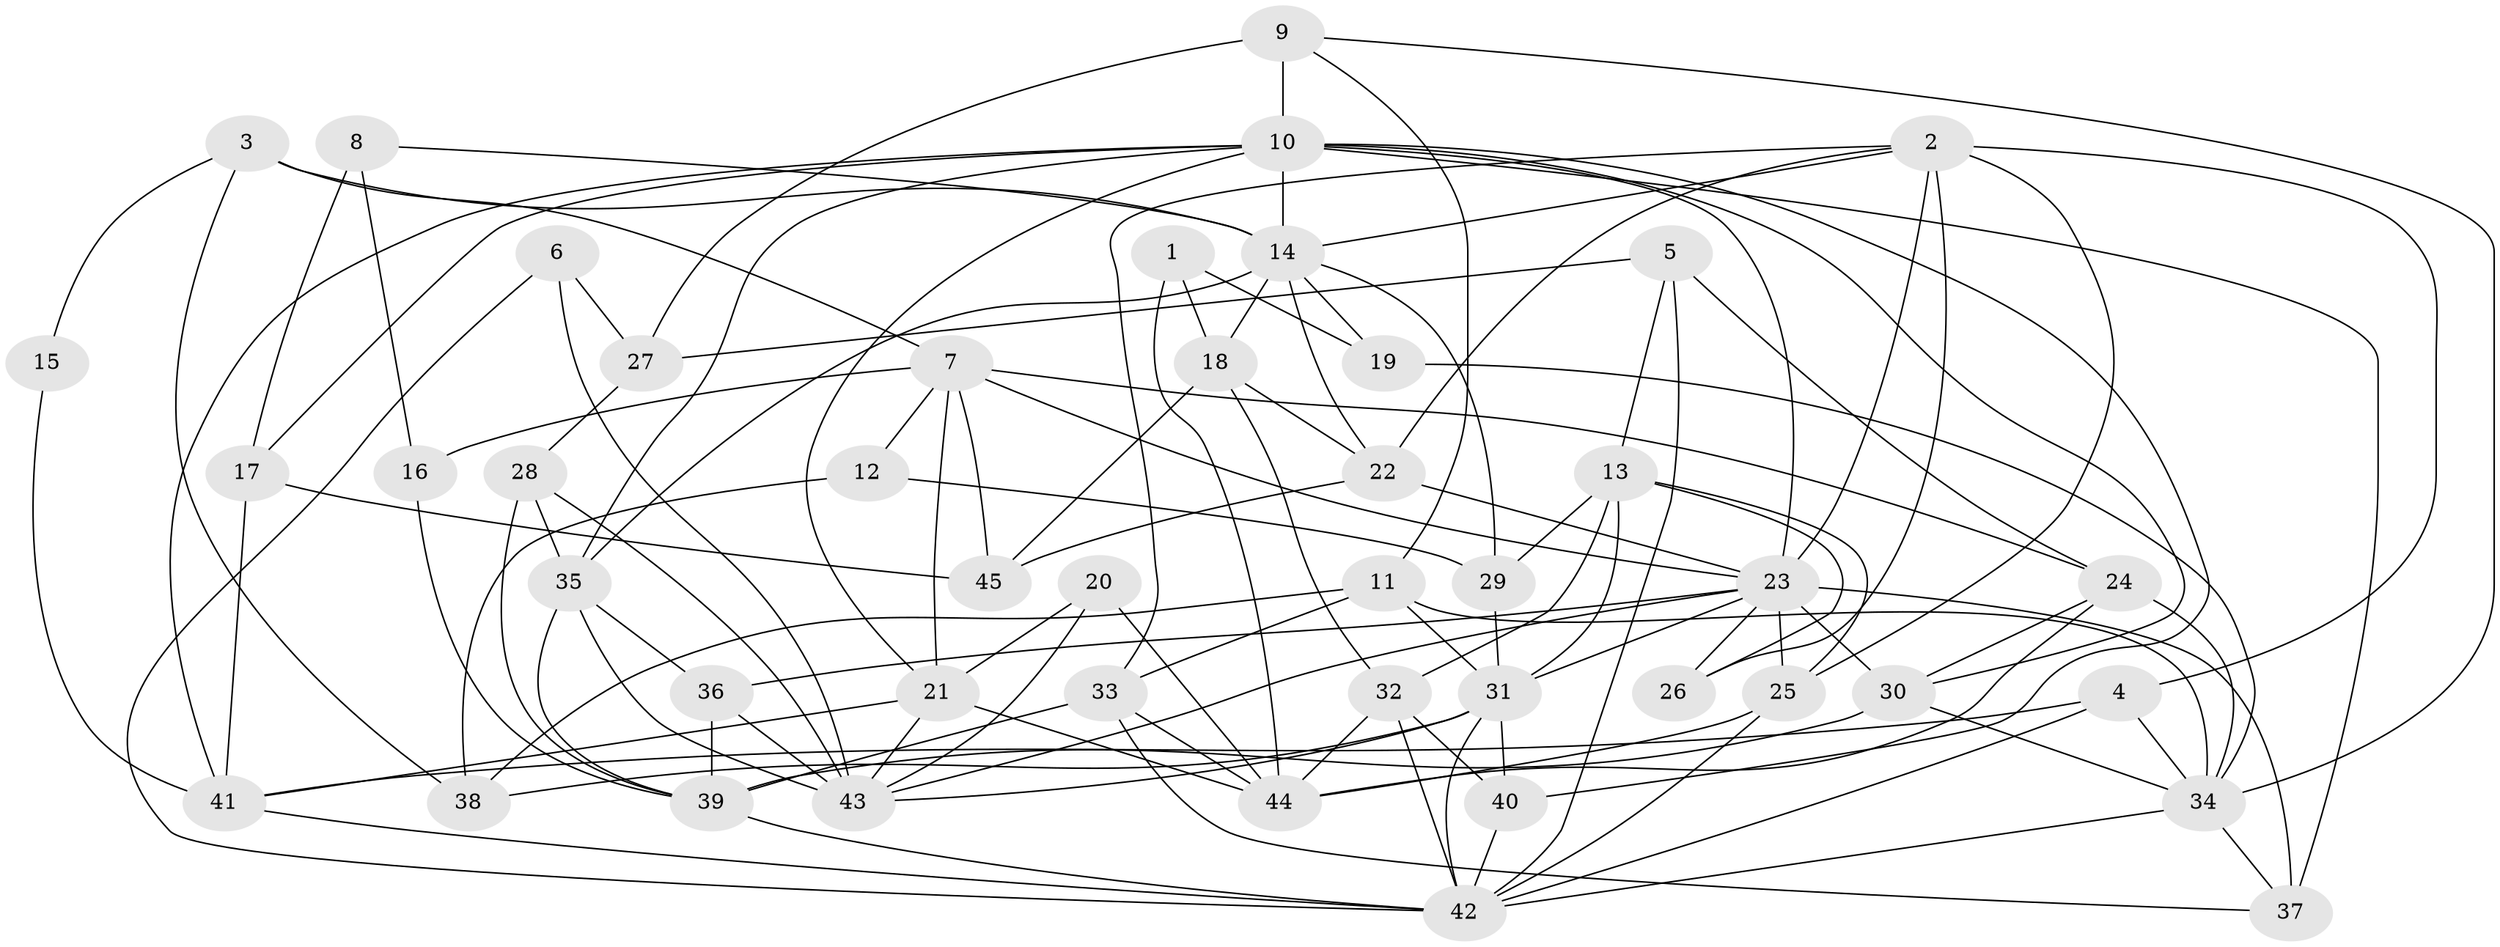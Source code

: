 // original degree distribution, {4: 0.3333333333333333, 3: 0.25555555555555554, 5: 0.17777777777777778, 6: 0.06666666666666667, 2: 0.1111111111111111, 7: 0.05555555555555555}
// Generated by graph-tools (version 1.1) at 2025/45/03/06/25 01:45:10]
// undirected, 45 vertices, 117 edges
graph export_dot {
graph [start="1"]
  node [color=gray90,style=filled];
  1;
  2;
  3;
  4;
  5;
  6;
  7;
  8;
  9;
  10;
  11;
  12;
  13;
  14;
  15;
  16;
  17;
  18;
  19;
  20;
  21;
  22;
  23;
  24;
  25;
  26;
  27;
  28;
  29;
  30;
  31;
  32;
  33;
  34;
  35;
  36;
  37;
  38;
  39;
  40;
  41;
  42;
  43;
  44;
  45;
  1 -- 18 [weight=1.0];
  1 -- 19 [weight=1.0];
  1 -- 44 [weight=1.0];
  2 -- 4 [weight=1.0];
  2 -- 14 [weight=1.0];
  2 -- 22 [weight=1.0];
  2 -- 23 [weight=1.0];
  2 -- 25 [weight=1.0];
  2 -- 26 [weight=1.0];
  2 -- 33 [weight=1.0];
  3 -- 7 [weight=1.0];
  3 -- 14 [weight=2.0];
  3 -- 15 [weight=1.0];
  3 -- 38 [weight=1.0];
  4 -- 34 [weight=2.0];
  4 -- 41 [weight=1.0];
  4 -- 42 [weight=2.0];
  5 -- 13 [weight=1.0];
  5 -- 24 [weight=1.0];
  5 -- 27 [weight=1.0];
  5 -- 42 [weight=1.0];
  6 -- 27 [weight=1.0];
  6 -- 42 [weight=1.0];
  6 -- 43 [weight=1.0];
  7 -- 12 [weight=2.0];
  7 -- 16 [weight=1.0];
  7 -- 21 [weight=1.0];
  7 -- 23 [weight=2.0];
  7 -- 24 [weight=1.0];
  7 -- 45 [weight=1.0];
  8 -- 14 [weight=1.0];
  8 -- 16 [weight=2.0];
  8 -- 17 [weight=1.0];
  9 -- 10 [weight=1.0];
  9 -- 11 [weight=1.0];
  9 -- 27 [weight=2.0];
  9 -- 34 [weight=1.0];
  10 -- 14 [weight=1.0];
  10 -- 17 [weight=1.0];
  10 -- 21 [weight=1.0];
  10 -- 23 [weight=1.0];
  10 -- 30 [weight=1.0];
  10 -- 35 [weight=1.0];
  10 -- 37 [weight=1.0];
  10 -- 40 [weight=1.0];
  10 -- 41 [weight=1.0];
  11 -- 31 [weight=1.0];
  11 -- 33 [weight=1.0];
  11 -- 34 [weight=1.0];
  11 -- 38 [weight=1.0];
  12 -- 29 [weight=1.0];
  12 -- 38 [weight=1.0];
  13 -- 25 [weight=1.0];
  13 -- 26 [weight=1.0];
  13 -- 29 [weight=1.0];
  13 -- 31 [weight=1.0];
  13 -- 32 [weight=1.0];
  14 -- 18 [weight=1.0];
  14 -- 19 [weight=1.0];
  14 -- 22 [weight=1.0];
  14 -- 29 [weight=1.0];
  14 -- 35 [weight=1.0];
  15 -- 41 [weight=1.0];
  16 -- 39 [weight=1.0];
  17 -- 41 [weight=2.0];
  17 -- 45 [weight=1.0];
  18 -- 22 [weight=1.0];
  18 -- 32 [weight=1.0];
  18 -- 45 [weight=1.0];
  19 -- 34 [weight=1.0];
  20 -- 21 [weight=1.0];
  20 -- 43 [weight=1.0];
  20 -- 44 [weight=1.0];
  21 -- 41 [weight=1.0];
  21 -- 43 [weight=1.0];
  21 -- 44 [weight=1.0];
  22 -- 23 [weight=1.0];
  22 -- 45 [weight=1.0];
  23 -- 25 [weight=2.0];
  23 -- 26 [weight=1.0];
  23 -- 30 [weight=1.0];
  23 -- 31 [weight=1.0];
  23 -- 36 [weight=2.0];
  23 -- 37 [weight=1.0];
  23 -- 43 [weight=1.0];
  24 -- 30 [weight=1.0];
  24 -- 34 [weight=1.0];
  24 -- 44 [weight=1.0];
  25 -- 42 [weight=1.0];
  25 -- 44 [weight=2.0];
  27 -- 28 [weight=1.0];
  28 -- 35 [weight=1.0];
  28 -- 39 [weight=1.0];
  28 -- 43 [weight=1.0];
  29 -- 31 [weight=1.0];
  30 -- 34 [weight=1.0];
  30 -- 39 [weight=1.0];
  31 -- 38 [weight=1.0];
  31 -- 40 [weight=1.0];
  31 -- 42 [weight=1.0];
  31 -- 43 [weight=1.0];
  32 -- 40 [weight=1.0];
  32 -- 42 [weight=1.0];
  32 -- 44 [weight=1.0];
  33 -- 37 [weight=1.0];
  33 -- 39 [weight=1.0];
  33 -- 44 [weight=1.0];
  34 -- 37 [weight=1.0];
  34 -- 42 [weight=1.0];
  35 -- 36 [weight=1.0];
  35 -- 39 [weight=1.0];
  35 -- 43 [weight=2.0];
  36 -- 39 [weight=1.0];
  36 -- 43 [weight=1.0];
  39 -- 42 [weight=1.0];
  40 -- 42 [weight=1.0];
  41 -- 42 [weight=2.0];
}
